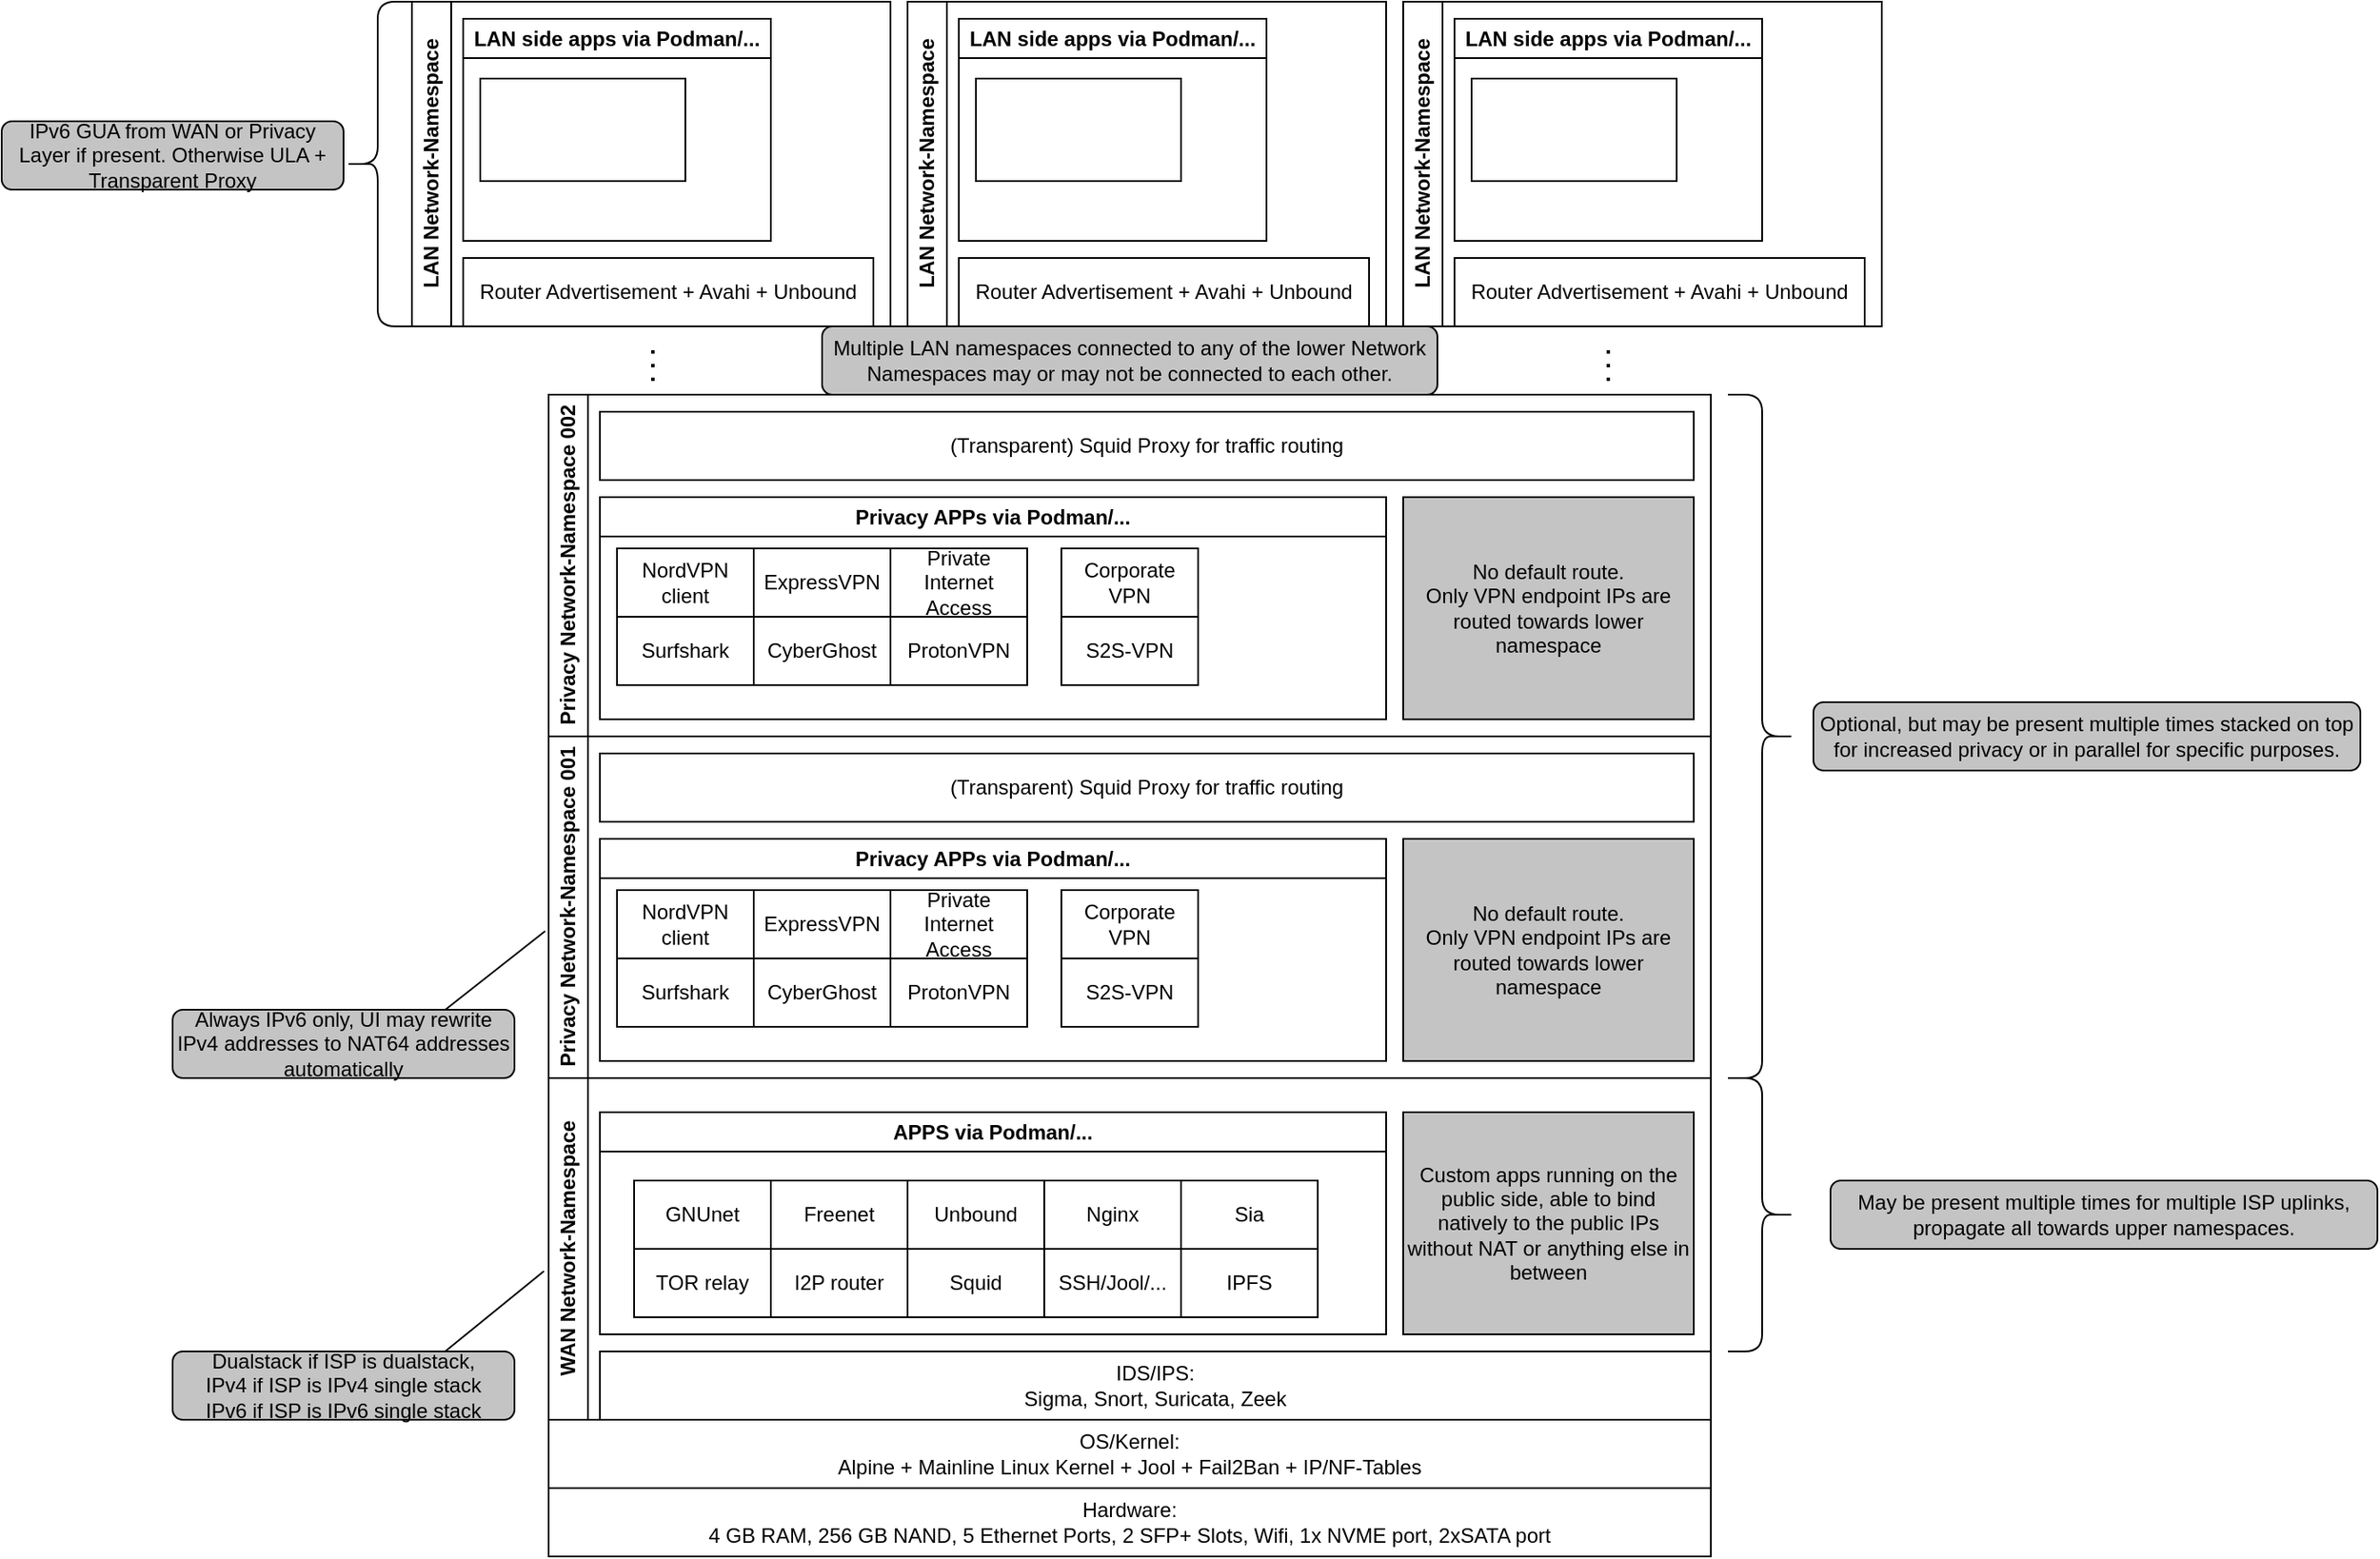 <mxfile version="20.8.5" type="device"><diagram id="6I0OCvxSQrVGMHxT2VVA" name="Page-1"><mxGraphModel dx="2367" dy="742" grid="1" gridSize="10" guides="1" tooltips="1" connect="1" arrows="1" fold="1" page="1" pageScale="1" pageWidth="850" pageHeight="1100" math="0" shadow="0"><root><mxCell id="0"/><mxCell id="1" parent="0"/><mxCell id="Hzi4DNuHwB70gYIWT0_0-1" value="Hardware:&lt;br&gt;4 GB RAM, 256 GB NAND, 5 Ethernet Ports, 2 SFP+ Slots, Wifi, 1x NVME port, 2xSATA port" style="rounded=0;whiteSpace=wrap;html=1;" vertex="1" parent="1"><mxGeometry x="-520" y="880" width="680" height="40" as="geometry"/></mxCell><mxCell id="Hzi4DNuHwB70gYIWT0_0-2" value="OS/Kernel:&lt;br&gt;Alpine + Mainline Linux Kernel + Jool + Fail2Ban + IP/NF-Tables" style="rounded=0;whiteSpace=wrap;html=1;" vertex="1" parent="1"><mxGeometry x="-520" y="840" width="680" height="40" as="geometry"/></mxCell><mxCell id="Hzi4DNuHwB70gYIWT0_0-4" value="Privacy Network-Namespace 001" style="swimlane;horizontal=0;whiteSpace=wrap;html=1;" vertex="1" parent="1"><mxGeometry x="-520" y="440" width="680" height="200" as="geometry"/></mxCell><mxCell id="Hzi4DNuHwB70gYIWT0_0-6" value="(Transparent) Squid Proxy for traffic routing" style="whiteSpace=wrap;html=1;" vertex="1" parent="Hzi4DNuHwB70gYIWT0_0-4"><mxGeometry x="30" y="10" width="640" height="40" as="geometry"/></mxCell><mxCell id="Hzi4DNuHwB70gYIWT0_0-17" value="Privacy APPs via Podman/..." style="swimlane;whiteSpace=wrap;html=1;" vertex="1" parent="Hzi4DNuHwB70gYIWT0_0-4"><mxGeometry x="30" y="60" width="460" height="130" as="geometry"/></mxCell><mxCell id="Hzi4DNuHwB70gYIWT0_0-19" value="NordVPN&lt;br&gt;client" style="rounded=0;whiteSpace=wrap;html=1;" vertex="1" parent="Hzi4DNuHwB70gYIWT0_0-17"><mxGeometry x="10" y="30" width="80" height="40" as="geometry"/></mxCell><mxCell id="Hzi4DNuHwB70gYIWT0_0-22" value="ExpressVPN" style="rounded=0;whiteSpace=wrap;html=1;" vertex="1" parent="Hzi4DNuHwB70gYIWT0_0-17"><mxGeometry x="90" y="30" width="80" height="40" as="geometry"/></mxCell><mxCell id="Hzi4DNuHwB70gYIWT0_0-24" value="Private Internet Access" style="rounded=0;whiteSpace=wrap;html=1;" vertex="1" parent="Hzi4DNuHwB70gYIWT0_0-17"><mxGeometry x="170" y="30" width="80" height="40" as="geometry"/></mxCell><mxCell id="Hzi4DNuHwB70gYIWT0_0-25" value="Surfshark" style="rounded=0;whiteSpace=wrap;html=1;" vertex="1" parent="Hzi4DNuHwB70gYIWT0_0-17"><mxGeometry x="10" y="70" width="80" height="40" as="geometry"/></mxCell><mxCell id="Hzi4DNuHwB70gYIWT0_0-26" value="CyberGhost" style="rounded=0;whiteSpace=wrap;html=1;" vertex="1" parent="Hzi4DNuHwB70gYIWT0_0-17"><mxGeometry x="90" y="70" width="80" height="40" as="geometry"/></mxCell><mxCell id="Hzi4DNuHwB70gYIWT0_0-27" value="ProtonVPN" style="rounded=0;whiteSpace=wrap;html=1;" vertex="1" parent="Hzi4DNuHwB70gYIWT0_0-17"><mxGeometry x="170" y="70" width="80" height="40" as="geometry"/></mxCell><mxCell id="Hzi4DNuHwB70gYIWT0_0-32" value="Corporate VPN" style="rounded=0;whiteSpace=wrap;html=1;" vertex="1" parent="Hzi4DNuHwB70gYIWT0_0-17"><mxGeometry x="270" y="30" width="80" height="40" as="geometry"/></mxCell><mxCell id="Hzi4DNuHwB70gYIWT0_0-33" value="S2S-VPN" style="rounded=0;whiteSpace=wrap;html=1;" vertex="1" parent="Hzi4DNuHwB70gYIWT0_0-17"><mxGeometry x="270" y="70" width="80" height="40" as="geometry"/></mxCell><mxCell id="Hzi4DNuHwB70gYIWT0_0-21" value="No default route.&lt;br&gt;Only VPN endpoint IPs are routed towards lower namespace" style="rounded=0;whiteSpace=wrap;html=1;fillColor=#C4C4C4;" vertex="1" parent="Hzi4DNuHwB70gYIWT0_0-4"><mxGeometry x="500" y="60" width="170" height="130" as="geometry"/></mxCell><mxCell id="Hzi4DNuHwB70gYIWT0_0-5" value="WAN Network-Namespace" style="swimlane;horizontal=0;whiteSpace=wrap;html=1;startSize=23;" vertex="1" parent="1"><mxGeometry x="-520" y="640" width="680" height="200" as="geometry"/></mxCell><mxCell id="Hzi4DNuHwB70gYIWT0_0-7" value="IDS/IPS:&lt;br&gt;Sigma, Snort, Suricata, Zeek" style="whiteSpace=wrap;html=1;" vertex="1" parent="Hzi4DNuHwB70gYIWT0_0-5"><mxGeometry x="30" y="160" width="650" height="40" as="geometry"/></mxCell><mxCell id="Hzi4DNuHwB70gYIWT0_0-12" value="APPS via Podman/..." style="swimlane;whiteSpace=wrap;html=1;" vertex="1" parent="Hzi4DNuHwB70gYIWT0_0-5"><mxGeometry x="30" y="20" width="460" height="130" as="geometry"/></mxCell><mxCell id="Hzi4DNuHwB70gYIWT0_0-11" value="GNUnet" style="rounded=0;whiteSpace=wrap;html=1;" vertex="1" parent="Hzi4DNuHwB70gYIWT0_0-12"><mxGeometry x="20" y="40" width="80" height="40" as="geometry"/></mxCell><mxCell id="Hzi4DNuHwB70gYIWT0_0-10" value="Freenet" style="rounded=0;whiteSpace=wrap;html=1;" vertex="1" parent="Hzi4DNuHwB70gYIWT0_0-12"><mxGeometry x="100" y="40" width="80" height="40" as="geometry"/></mxCell><mxCell id="Hzi4DNuHwB70gYIWT0_0-9" value="TOR relay" style="rounded=0;whiteSpace=wrap;html=1;" vertex="1" parent="Hzi4DNuHwB70gYIWT0_0-12"><mxGeometry x="20" y="80" width="80" height="40" as="geometry"/></mxCell><mxCell id="Hzi4DNuHwB70gYIWT0_0-8" value="I2P router" style="rounded=0;whiteSpace=wrap;html=1;" vertex="1" parent="Hzi4DNuHwB70gYIWT0_0-12"><mxGeometry x="100" y="80" width="80" height="40" as="geometry"/></mxCell><mxCell id="Hzi4DNuHwB70gYIWT0_0-15" value="Unbound" style="rounded=0;whiteSpace=wrap;html=1;" vertex="1" parent="Hzi4DNuHwB70gYIWT0_0-12"><mxGeometry x="180" y="40" width="80" height="40" as="geometry"/></mxCell><mxCell id="Hzi4DNuHwB70gYIWT0_0-16" value="Squid" style="rounded=0;whiteSpace=wrap;html=1;" vertex="1" parent="Hzi4DNuHwB70gYIWT0_0-12"><mxGeometry x="180" y="80" width="80" height="40" as="geometry"/></mxCell><mxCell id="Hzi4DNuHwB70gYIWT0_0-39" value="Nginx" style="rounded=0;whiteSpace=wrap;html=1;" vertex="1" parent="Hzi4DNuHwB70gYIWT0_0-12"><mxGeometry x="260" y="40" width="80" height="40" as="geometry"/></mxCell><mxCell id="Hzi4DNuHwB70gYIWT0_0-40" value="SSH/Jool/..." style="rounded=0;whiteSpace=wrap;html=1;" vertex="1" parent="Hzi4DNuHwB70gYIWT0_0-12"><mxGeometry x="260" y="80" width="80" height="40" as="geometry"/></mxCell><mxCell id="Hzi4DNuHwB70gYIWT0_0-41" value="Sia" style="rounded=0;whiteSpace=wrap;html=1;" vertex="1" parent="Hzi4DNuHwB70gYIWT0_0-12"><mxGeometry x="340" y="40" width="80" height="40" as="geometry"/></mxCell><mxCell id="Hzi4DNuHwB70gYIWT0_0-42" value="IPFS" style="rounded=0;whiteSpace=wrap;html=1;" vertex="1" parent="Hzi4DNuHwB70gYIWT0_0-12"><mxGeometry x="340" y="80" width="80" height="40" as="geometry"/></mxCell><mxCell id="Hzi4DNuHwB70gYIWT0_0-30" value="Custom apps running on the public side, able to bind natively to the public IPs without NAT or anything else in between" style="rounded=0;whiteSpace=wrap;html=1;fillColor=#C4C4C4;" vertex="1" parent="Hzi4DNuHwB70gYIWT0_0-5"><mxGeometry x="500" y="20" width="170" height="130" as="geometry"/></mxCell><mxCell id="Hzi4DNuHwB70gYIWT0_0-34" value="LAN Network-Namespace" style="swimlane;horizontal=0;whiteSpace=wrap;html=1;fillColor=#FFFFFF;" vertex="1" parent="1"><mxGeometry x="-600" y="10" width="280" height="190" as="geometry"/></mxCell><mxCell id="Hzi4DNuHwB70gYIWT0_0-35" value="LAN side apps via Podman/..." style="swimlane;whiteSpace=wrap;html=1;fillColor=#FFFFFF;startSize=23;" vertex="1" parent="Hzi4DNuHwB70gYIWT0_0-34"><mxGeometry x="30" y="10" width="180" height="130" as="geometry"/></mxCell><mxCell id="Hzi4DNuHwB70gYIWT0_0-43" value="" style="rounded=0;whiteSpace=wrap;html=1;fillColor=#FFFFFF;" vertex="1" parent="Hzi4DNuHwB70gYIWT0_0-35"><mxGeometry x="10" y="35" width="120" height="60" as="geometry"/></mxCell><mxCell id="Hzi4DNuHwB70gYIWT0_0-38" value="Router Advertisement + Avahi + Unbound" style="rounded=0;whiteSpace=wrap;html=1;fillColor=#FFFFFF;" vertex="1" parent="Hzi4DNuHwB70gYIWT0_0-34"><mxGeometry x="30" y="150" width="240" height="40" as="geometry"/></mxCell><mxCell id="Hzi4DNuHwB70gYIWT0_0-44" value="Privacy Network-Namespace 002" style="swimlane;horizontal=0;whiteSpace=wrap;html=1;" vertex="1" parent="1"><mxGeometry x="-520" y="240" width="680" height="200" as="geometry"/></mxCell><mxCell id="Hzi4DNuHwB70gYIWT0_0-45" value="(Transparent) Squid Proxy for traffic routing" style="whiteSpace=wrap;html=1;" vertex="1" parent="Hzi4DNuHwB70gYIWT0_0-44"><mxGeometry x="30" y="10" width="640" height="40" as="geometry"/></mxCell><mxCell id="Hzi4DNuHwB70gYIWT0_0-46" value="Privacy APPs via Podman/..." style="swimlane;whiteSpace=wrap;html=1;" vertex="1" parent="Hzi4DNuHwB70gYIWT0_0-44"><mxGeometry x="30" y="60" width="460" height="130" as="geometry"/></mxCell><mxCell id="Hzi4DNuHwB70gYIWT0_0-47" value="NordVPN&lt;br&gt;client" style="rounded=0;whiteSpace=wrap;html=1;" vertex="1" parent="Hzi4DNuHwB70gYIWT0_0-46"><mxGeometry x="10" y="30" width="80" height="40" as="geometry"/></mxCell><mxCell id="Hzi4DNuHwB70gYIWT0_0-48" value="ExpressVPN" style="rounded=0;whiteSpace=wrap;html=1;" vertex="1" parent="Hzi4DNuHwB70gYIWT0_0-46"><mxGeometry x="90" y="30" width="80" height="40" as="geometry"/></mxCell><mxCell id="Hzi4DNuHwB70gYIWT0_0-49" value="Private Internet Access" style="rounded=0;whiteSpace=wrap;html=1;" vertex="1" parent="Hzi4DNuHwB70gYIWT0_0-46"><mxGeometry x="170" y="30" width="80" height="40" as="geometry"/></mxCell><mxCell id="Hzi4DNuHwB70gYIWT0_0-50" value="Surfshark" style="rounded=0;whiteSpace=wrap;html=1;" vertex="1" parent="Hzi4DNuHwB70gYIWT0_0-46"><mxGeometry x="10" y="70" width="80" height="40" as="geometry"/></mxCell><mxCell id="Hzi4DNuHwB70gYIWT0_0-51" value="CyberGhost" style="rounded=0;whiteSpace=wrap;html=1;" vertex="1" parent="Hzi4DNuHwB70gYIWT0_0-46"><mxGeometry x="90" y="70" width="80" height="40" as="geometry"/></mxCell><mxCell id="Hzi4DNuHwB70gYIWT0_0-52" value="ProtonVPN" style="rounded=0;whiteSpace=wrap;html=1;" vertex="1" parent="Hzi4DNuHwB70gYIWT0_0-46"><mxGeometry x="170" y="70" width="80" height="40" as="geometry"/></mxCell><mxCell id="Hzi4DNuHwB70gYIWT0_0-53" value="Corporate VPN" style="rounded=0;whiteSpace=wrap;html=1;" vertex="1" parent="Hzi4DNuHwB70gYIWT0_0-46"><mxGeometry x="270" y="30" width="80" height="40" as="geometry"/></mxCell><mxCell id="Hzi4DNuHwB70gYIWT0_0-54" value="S2S-VPN" style="rounded=0;whiteSpace=wrap;html=1;" vertex="1" parent="Hzi4DNuHwB70gYIWT0_0-46"><mxGeometry x="270" y="70" width="80" height="40" as="geometry"/></mxCell><mxCell id="Hzi4DNuHwB70gYIWT0_0-55" value="No default route.&lt;br&gt;Only VPN endpoint IPs are routed towards lower namespace" style="rounded=0;whiteSpace=wrap;html=1;fillColor=#C4C4C4;" vertex="1" parent="Hzi4DNuHwB70gYIWT0_0-44"><mxGeometry x="500" y="60" width="170" height="130" as="geometry"/></mxCell><mxCell id="Hzi4DNuHwB70gYIWT0_0-56" value="" style="endArrow=none;dashed=1;html=1;dashPattern=1 3;strokeWidth=2;rounded=0;" edge="1" parent="1"><mxGeometry width="50" height="50" relative="1" as="geometry"><mxPoint x="-459" y="232" as="sourcePoint"/><mxPoint x="-459" y="212" as="targetPoint"/></mxGeometry></mxCell><mxCell id="Hzi4DNuHwB70gYIWT0_0-57" value="LAN Network-Namespace" style="swimlane;horizontal=0;whiteSpace=wrap;html=1;fillColor=#FFFFFF;" vertex="1" parent="1"><mxGeometry x="-20" y="10" width="280" height="190" as="geometry"/></mxCell><mxCell id="Hzi4DNuHwB70gYIWT0_0-58" value="LAN side apps via Podman/..." style="swimlane;whiteSpace=wrap;html=1;fillColor=#FFFFFF;startSize=23;" vertex="1" parent="Hzi4DNuHwB70gYIWT0_0-57"><mxGeometry x="30" y="10" width="180" height="130" as="geometry"/></mxCell><mxCell id="Hzi4DNuHwB70gYIWT0_0-59" value="" style="rounded=0;whiteSpace=wrap;html=1;fillColor=#FFFFFF;" vertex="1" parent="Hzi4DNuHwB70gYIWT0_0-58"><mxGeometry x="10" y="35" width="120" height="60" as="geometry"/></mxCell><mxCell id="Hzi4DNuHwB70gYIWT0_0-60" value="Router Advertisement + Avahi + Unbound" style="rounded=0;whiteSpace=wrap;html=1;fillColor=#FFFFFF;" vertex="1" parent="Hzi4DNuHwB70gYIWT0_0-57"><mxGeometry x="30" y="150" width="240" height="40" as="geometry"/></mxCell><mxCell id="Hzi4DNuHwB70gYIWT0_0-61" value="LAN Network-Namespace" style="swimlane;horizontal=0;whiteSpace=wrap;html=1;fillColor=#FFFFFF;" vertex="1" parent="1"><mxGeometry x="-310" y="10" width="280" height="190" as="geometry"/></mxCell><mxCell id="Hzi4DNuHwB70gYIWT0_0-62" value="LAN side apps via Podman/..." style="swimlane;whiteSpace=wrap;html=1;fillColor=#FFFFFF;startSize=23;" vertex="1" parent="Hzi4DNuHwB70gYIWT0_0-61"><mxGeometry x="30" y="10" width="180" height="130" as="geometry"/></mxCell><mxCell id="Hzi4DNuHwB70gYIWT0_0-63" value="" style="rounded=0;whiteSpace=wrap;html=1;fillColor=#FFFFFF;" vertex="1" parent="Hzi4DNuHwB70gYIWT0_0-62"><mxGeometry x="10" y="35" width="120" height="60" as="geometry"/></mxCell><mxCell id="Hzi4DNuHwB70gYIWT0_0-64" value="Router Advertisement + Avahi + Unbound" style="rounded=0;whiteSpace=wrap;html=1;fillColor=#FFFFFF;" vertex="1" parent="Hzi4DNuHwB70gYIWT0_0-61"><mxGeometry x="30" y="150" width="240" height="40" as="geometry"/></mxCell><mxCell id="Hzi4DNuHwB70gYIWT0_0-65" value="Multiple LAN namespaces connected to any of the lower Network Namespaces may or may not be connected to each other." style="rounded=1;whiteSpace=wrap;html=1;fillColor=#C4C4C4;" vertex="1" parent="1"><mxGeometry x="-360" y="200" width="360" height="40" as="geometry"/></mxCell><mxCell id="Hzi4DNuHwB70gYIWT0_0-67" value="" style="endArrow=none;dashed=1;html=1;dashPattern=1 3;strokeWidth=2;rounded=0;" edge="1" parent="1"><mxGeometry width="50" height="50" relative="1" as="geometry"><mxPoint x="100" y="232" as="sourcePoint"/><mxPoint x="100" y="212" as="targetPoint"/></mxGeometry></mxCell><mxCell id="Hzi4DNuHwB70gYIWT0_0-68" value="" style="shape=curlyBracket;whiteSpace=wrap;html=1;rounded=1;flipH=1;labelPosition=right;verticalLabelPosition=middle;align=left;verticalAlign=middle;fillColor=#C4C4C4;" vertex="1" parent="1"><mxGeometry x="170" y="240" width="40" height="400" as="geometry"/></mxCell><mxCell id="Hzi4DNuHwB70gYIWT0_0-69" value="Optional, but may be present multiple times stacked on top for increased privacy or in parallel for specific purposes." style="rounded=1;whiteSpace=wrap;html=1;fillColor=#C4C4C4;" vertex="1" parent="1"><mxGeometry x="220" y="420" width="320" height="40" as="geometry"/></mxCell><mxCell id="Hzi4DNuHwB70gYIWT0_0-72" value="" style="endArrow=none;html=1;rounded=0;exitX=0.785;exitY=0.05;exitDx=0;exitDy=0;exitPerimeter=0;entryX=-0.004;entryY=0.565;entryDx=0;entryDy=0;entryPerimeter=0;" edge="1" parent="1" source="Hzi4DNuHwB70gYIWT0_0-73" target="Hzi4DNuHwB70gYIWT0_0-5"><mxGeometry width="50" height="50" relative="1" as="geometry"><mxPoint x="-580" y="790" as="sourcePoint"/><mxPoint x="-520" y="740" as="targetPoint"/></mxGeometry></mxCell><mxCell id="Hzi4DNuHwB70gYIWT0_0-73" value="Dualstack if ISP is dualstack,&lt;br&gt;IPv4 if ISP is IPv4 single stack&lt;br&gt;IPv6 if ISP is IPv6 single stack" style="rounded=1;whiteSpace=wrap;html=1;fillColor=#C4C4C4;" vertex="1" parent="1"><mxGeometry x="-740" y="800" width="200" height="40" as="geometry"/></mxCell><mxCell id="Hzi4DNuHwB70gYIWT0_0-74" value="" style="endArrow=none;html=1;rounded=0;exitX=0.785;exitY=0.05;exitDx=0;exitDy=0;exitPerimeter=0;entryX=-0.003;entryY=0.57;entryDx=0;entryDy=0;entryPerimeter=0;" edge="1" parent="1" source="Hzi4DNuHwB70gYIWT0_0-75" target="Hzi4DNuHwB70gYIWT0_0-4"><mxGeometry width="50" height="50" relative="1" as="geometry"><mxPoint x="-580" y="590" as="sourcePoint"/><mxPoint x="-520" y="540" as="targetPoint"/></mxGeometry></mxCell><mxCell id="Hzi4DNuHwB70gYIWT0_0-75" value="Always IPv6 only, UI may rewrite IPv4 addresses to NAT64 addresses automatically" style="rounded=1;whiteSpace=wrap;html=1;fillColor=#C4C4C4;" vertex="1" parent="1"><mxGeometry x="-740" y="600" width="200" height="40" as="geometry"/></mxCell><mxCell id="Hzi4DNuHwB70gYIWT0_0-78" value="" style="shape=curlyBracket;whiteSpace=wrap;html=1;rounded=1;labelPosition=left;verticalLabelPosition=middle;align=right;verticalAlign=middle;fillColor=#C4C4C4;size=0.5;" vertex="1" parent="1"><mxGeometry x="-640" y="10" width="40" height="190" as="geometry"/></mxCell><mxCell id="Hzi4DNuHwB70gYIWT0_0-79" value="IPv6 GUA from WAN or Privacy Layer if present. Otherwise ULA + Transparent Proxy" style="rounded=1;whiteSpace=wrap;html=1;fillColor=#C4C4C4;" vertex="1" parent="1"><mxGeometry x="-840" y="80" width="200" height="40" as="geometry"/></mxCell><mxCell id="Hzi4DNuHwB70gYIWT0_0-80" value="" style="shape=curlyBracket;whiteSpace=wrap;html=1;rounded=1;flipH=1;labelPosition=right;verticalLabelPosition=middle;align=left;verticalAlign=middle;fillColor=#C4C4C4;" vertex="1" parent="1"><mxGeometry x="170" y="640" width="40" height="160" as="geometry"/></mxCell><mxCell id="Hzi4DNuHwB70gYIWT0_0-81" value="May be present multiple times for multiple ISP uplinks, propagate all towards upper namespaces." style="rounded=1;whiteSpace=wrap;html=1;fillColor=#C4C4C4;" vertex="1" parent="1"><mxGeometry x="230" y="700" width="320" height="40" as="geometry"/></mxCell></root></mxGraphModel></diagram></mxfile>
